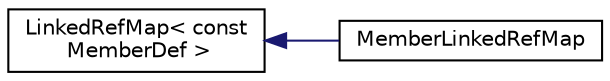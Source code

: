digraph "Graphical Class Hierarchy"
{
 // LATEX_PDF_SIZE
  edge [fontname="Helvetica",fontsize="10",labelfontname="Helvetica",labelfontsize="10"];
  node [fontname="Helvetica",fontsize="10",shape=record];
  rankdir="LR";
  Node0 [label="LinkedRefMap\< const\l MemberDef \>",height=0.2,width=0.4,color="black", fillcolor="white", style="filled",URL="$classLinkedRefMap.html",tooltip=" "];
  Node0 -> Node1 [dir="back",color="midnightblue",fontsize="10",style="solid",fontname="Helvetica"];
  Node1 [label="MemberLinkedRefMap",height=0.2,width=0.4,color="black", fillcolor="white", style="filled",URL="$classMemberLinkedRefMap.html",tooltip=" "];
}
